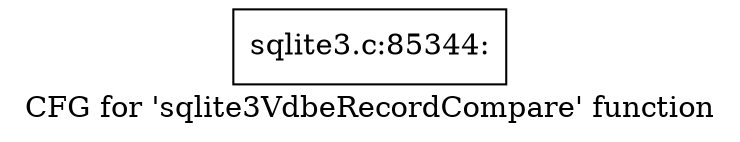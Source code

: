 digraph "CFG for 'sqlite3VdbeRecordCompare' function" {
	label="CFG for 'sqlite3VdbeRecordCompare' function";

	Node0x55c0f8085bb0 [shape=record,label="{sqlite3.c:85344:}"];
}
